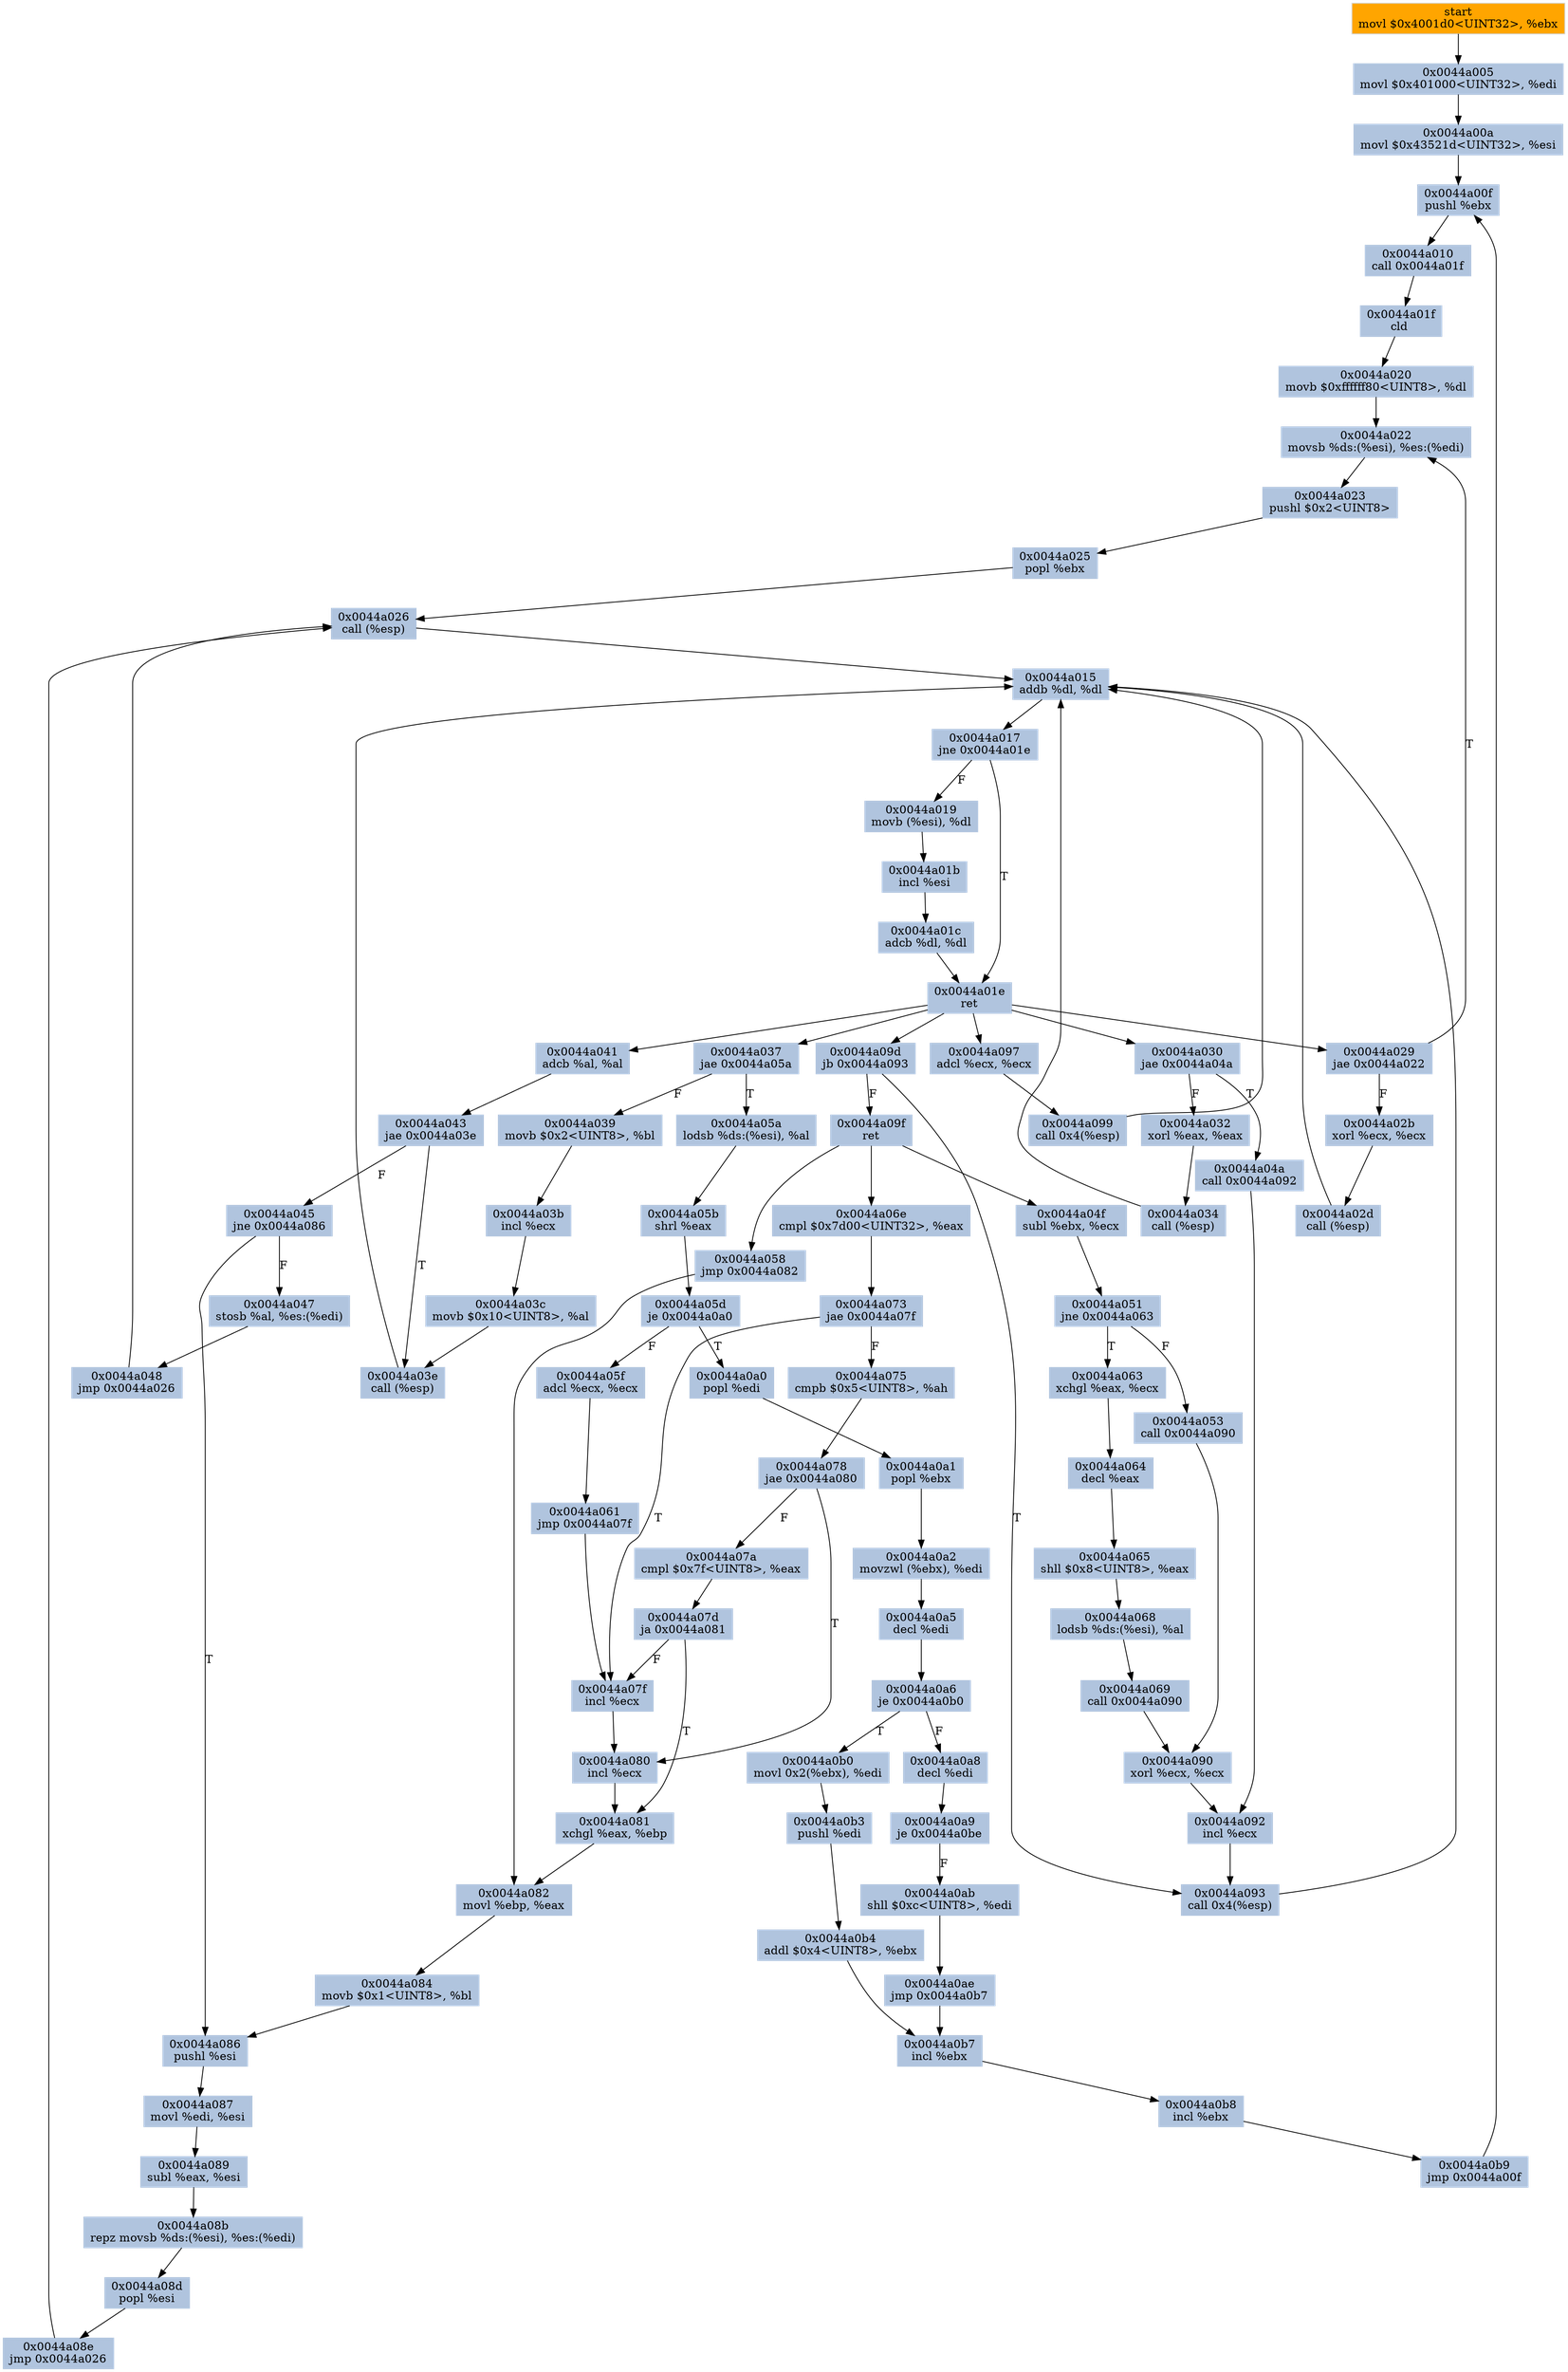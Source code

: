 digraph G {
node[shape=rectangle,style=filled,fillcolor=lightsteelblue,color=lightsteelblue]
bgcolor="transparent"
a0x0044a000movl_0x4001d0UINT32_ebx[label="start\nmovl $0x4001d0<UINT32>, %ebx",fillcolor="orange",color="lightgrey"];
a0x0044a005movl_0x401000UINT32_edi[label="0x0044a005\nmovl $0x401000<UINT32>, %edi"];
a0x0044a00amovl_0x43521dUINT32_esi[label="0x0044a00a\nmovl $0x43521d<UINT32>, %esi"];
a0x0044a00fpushl_ebx[label="0x0044a00f\npushl %ebx"];
a0x0044a010call_0x0044a01f[label="0x0044a010\ncall 0x0044a01f"];
a0x0044a01fcld_[label="0x0044a01f\ncld "];
a0x0044a020movb_0xffffff80UINT8_dl[label="0x0044a020\nmovb $0xffffff80<UINT8>, %dl"];
a0x0044a022movsb_ds_esi__es_edi_[label="0x0044a022\nmovsb %ds:(%esi), %es:(%edi)"];
a0x0044a023pushl_0x2UINT8[label="0x0044a023\npushl $0x2<UINT8>"];
a0x0044a025popl_ebx[label="0x0044a025\npopl %ebx"];
a0x0044a026call_esp_[label="0x0044a026\ncall (%esp)"];
a0x0044a015addb_dl_dl[label="0x0044a015\naddb %dl, %dl"];
a0x0044a017jne_0x0044a01e[label="0x0044a017\njne 0x0044a01e"];
a0x0044a019movb_esi__dl[label="0x0044a019\nmovb (%esi), %dl"];
a0x0044a01bincl_esi[label="0x0044a01b\nincl %esi"];
a0x0044a01cadcb_dl_dl[label="0x0044a01c\nadcb %dl, %dl"];
a0x0044a01eret[label="0x0044a01e\nret"];
a0x0044a029jae_0x0044a022[label="0x0044a029\njae 0x0044a022"];
a0x0044a02bxorl_ecx_ecx[label="0x0044a02b\nxorl %ecx, %ecx"];
a0x0044a02dcall_esp_[label="0x0044a02d\ncall (%esp)"];
a0x0044a030jae_0x0044a04a[label="0x0044a030\njae 0x0044a04a"];
a0x0044a032xorl_eax_eax[label="0x0044a032\nxorl %eax, %eax"];
a0x0044a034call_esp_[label="0x0044a034\ncall (%esp)"];
a0x0044a037jae_0x0044a05a[label="0x0044a037\njae 0x0044a05a"];
a0x0044a039movb_0x2UINT8_bl[label="0x0044a039\nmovb $0x2<UINT8>, %bl"];
a0x0044a03bincl_ecx[label="0x0044a03b\nincl %ecx"];
a0x0044a03cmovb_0x10UINT8_al[label="0x0044a03c\nmovb $0x10<UINT8>, %al"];
a0x0044a03ecall_esp_[label="0x0044a03e\ncall (%esp)"];
a0x0044a041adcb_al_al[label="0x0044a041\nadcb %al, %al"];
a0x0044a043jae_0x0044a03e[label="0x0044a043\njae 0x0044a03e"];
a0x0044a045jne_0x0044a086[label="0x0044a045\njne 0x0044a086"];
a0x0044a086pushl_esi[label="0x0044a086\npushl %esi"];
a0x0044a087movl_edi_esi[label="0x0044a087\nmovl %edi, %esi"];
a0x0044a089subl_eax_esi[label="0x0044a089\nsubl %eax, %esi"];
a0x0044a08brepz_movsb_ds_esi__es_edi_[label="0x0044a08b\nrepz movsb %ds:(%esi), %es:(%edi)"];
a0x0044a08dpopl_esi[label="0x0044a08d\npopl %esi"];
a0x0044a08ejmp_0x0044a026[label="0x0044a08e\njmp 0x0044a026"];
a0x0044a047stosb_al_es_edi_[label="0x0044a047\nstosb %al, %es:(%edi)"];
a0x0044a048jmp_0x0044a026[label="0x0044a048\njmp 0x0044a026"];
a0x0044a05alodsb_ds_esi__al[label="0x0044a05a\nlodsb %ds:(%esi), %al"];
a0x0044a05bshrl_eax[label="0x0044a05b\nshrl %eax"];
a0x0044a05dje_0x0044a0a0[label="0x0044a05d\nje 0x0044a0a0"];
a0x0044a05fadcl_ecx_ecx[label="0x0044a05f\nadcl %ecx, %ecx"];
a0x0044a061jmp_0x0044a07f[label="0x0044a061\njmp 0x0044a07f"];
a0x0044a07fincl_ecx[label="0x0044a07f\nincl %ecx"];
a0x0044a080incl_ecx[label="0x0044a080\nincl %ecx"];
a0x0044a081xchgl_eax_ebp[label="0x0044a081\nxchgl %eax, %ebp"];
a0x0044a082movl_ebp_eax[label="0x0044a082\nmovl %ebp, %eax"];
a0x0044a084movb_0x1UINT8_bl[label="0x0044a084\nmovb $0x1<UINT8>, %bl"];
a0x0044a04acall_0x0044a092[label="0x0044a04a\ncall 0x0044a092"];
a0x0044a092incl_ecx[label="0x0044a092\nincl %ecx"];
a0x0044a093call_0x4esp_[label="0x0044a093\ncall 0x4(%esp)"];
a0x0044a097adcl_ecx_ecx[label="0x0044a097\nadcl %ecx, %ecx"];
a0x0044a099call_0x4esp_[label="0x0044a099\ncall 0x4(%esp)"];
a0x0044a09djb_0x0044a093[label="0x0044a09d\njb 0x0044a093"];
a0x0044a09fret[label="0x0044a09f\nret"];
a0x0044a04fsubl_ebx_ecx[label="0x0044a04f\nsubl %ebx, %ecx"];
a0x0044a051jne_0x0044a063[label="0x0044a051\njne 0x0044a063"];
a0x0044a053call_0x0044a090[label="0x0044a053\ncall 0x0044a090"];
a0x0044a090xorl_ecx_ecx[label="0x0044a090\nxorl %ecx, %ecx"];
a0x0044a058jmp_0x0044a082[label="0x0044a058\njmp 0x0044a082"];
a0x0044a063xchgl_eax_ecx[label="0x0044a063\nxchgl %eax, %ecx"];
a0x0044a064decl_eax[label="0x0044a064\ndecl %eax"];
a0x0044a065shll_0x8UINT8_eax[label="0x0044a065\nshll $0x8<UINT8>, %eax"];
a0x0044a068lodsb_ds_esi__al[label="0x0044a068\nlodsb %ds:(%esi), %al"];
a0x0044a069call_0x0044a090[label="0x0044a069\ncall 0x0044a090"];
a0x0044a06ecmpl_0x7d00UINT32_eax[label="0x0044a06e\ncmpl $0x7d00<UINT32>, %eax"];
a0x0044a073jae_0x0044a07f[label="0x0044a073\njae 0x0044a07f"];
a0x0044a075cmpb_0x5UINT8_ah[label="0x0044a075\ncmpb $0x5<UINT8>, %ah"];
a0x0044a078jae_0x0044a080[label="0x0044a078\njae 0x0044a080"];
a0x0044a07acmpl_0x7fUINT8_eax[label="0x0044a07a\ncmpl $0x7f<UINT8>, %eax"];
a0x0044a07dja_0x0044a081[label="0x0044a07d\nja 0x0044a081"];
a0x0044a0a0popl_edi[label="0x0044a0a0\npopl %edi"];
a0x0044a0a1popl_ebx[label="0x0044a0a1\npopl %ebx"];
a0x0044a0a2movzwl_ebx__edi[label="0x0044a0a2\nmovzwl (%ebx), %edi"];
a0x0044a0a5decl_edi[label="0x0044a0a5\ndecl %edi"];
a0x0044a0a6je_0x0044a0b0[label="0x0044a0a6\nje 0x0044a0b0"];
a0x0044a0a8decl_edi[label="0x0044a0a8\ndecl %edi"];
a0x0044a0a9je_0x0044a0be[label="0x0044a0a9\nje 0x0044a0be"];
a0x0044a0abshll_0xcUINT8_edi[label="0x0044a0ab\nshll $0xc<UINT8>, %edi"];
a0x0044a0aejmp_0x0044a0b7[label="0x0044a0ae\njmp 0x0044a0b7"];
a0x0044a0b7incl_ebx[label="0x0044a0b7\nincl %ebx"];
a0x0044a0b8incl_ebx[label="0x0044a0b8\nincl %ebx"];
a0x0044a0b9jmp_0x0044a00f[label="0x0044a0b9\njmp 0x0044a00f"];
a0x0044a0b0movl_0x2ebx__edi[label="0x0044a0b0\nmovl 0x2(%ebx), %edi"];
a0x0044a0b3pushl_edi[label="0x0044a0b3\npushl %edi"];
a0x0044a0b4addl_0x4UINT8_ebx[label="0x0044a0b4\naddl $0x4<UINT8>, %ebx"];
a0x0044a000movl_0x4001d0UINT32_ebx -> a0x0044a005movl_0x401000UINT32_edi [color="#000000"];
a0x0044a005movl_0x401000UINT32_edi -> a0x0044a00amovl_0x43521dUINT32_esi [color="#000000"];
a0x0044a00amovl_0x43521dUINT32_esi -> a0x0044a00fpushl_ebx [color="#000000"];
a0x0044a00fpushl_ebx -> a0x0044a010call_0x0044a01f [color="#000000"];
a0x0044a010call_0x0044a01f -> a0x0044a01fcld_ [color="#000000"];
a0x0044a01fcld_ -> a0x0044a020movb_0xffffff80UINT8_dl [color="#000000"];
a0x0044a020movb_0xffffff80UINT8_dl -> a0x0044a022movsb_ds_esi__es_edi_ [color="#000000"];
a0x0044a022movsb_ds_esi__es_edi_ -> a0x0044a023pushl_0x2UINT8 [color="#000000"];
a0x0044a023pushl_0x2UINT8 -> a0x0044a025popl_ebx [color="#000000"];
a0x0044a025popl_ebx -> a0x0044a026call_esp_ [color="#000000"];
a0x0044a026call_esp_ -> a0x0044a015addb_dl_dl [color="#000000"];
a0x0044a015addb_dl_dl -> a0x0044a017jne_0x0044a01e [color="#000000"];
a0x0044a017jne_0x0044a01e -> a0x0044a019movb_esi__dl [color="#000000",label="F"];
a0x0044a019movb_esi__dl -> a0x0044a01bincl_esi [color="#000000"];
a0x0044a01bincl_esi -> a0x0044a01cadcb_dl_dl [color="#000000"];
a0x0044a01cadcb_dl_dl -> a0x0044a01eret [color="#000000"];
a0x0044a01eret -> a0x0044a029jae_0x0044a022 [color="#000000"];
a0x0044a029jae_0x0044a022 -> a0x0044a022movsb_ds_esi__es_edi_ [color="#000000",label="T"];
a0x0044a017jne_0x0044a01e -> a0x0044a01eret [color="#000000",label="T"];
a0x0044a029jae_0x0044a022 -> a0x0044a02bxorl_ecx_ecx [color="#000000",label="F"];
a0x0044a02bxorl_ecx_ecx -> a0x0044a02dcall_esp_ [color="#000000"];
a0x0044a02dcall_esp_ -> a0x0044a015addb_dl_dl [color="#000000"];
a0x0044a01eret -> a0x0044a030jae_0x0044a04a [color="#000000"];
a0x0044a030jae_0x0044a04a -> a0x0044a032xorl_eax_eax [color="#000000",label="F"];
a0x0044a032xorl_eax_eax -> a0x0044a034call_esp_ [color="#000000"];
a0x0044a034call_esp_ -> a0x0044a015addb_dl_dl [color="#000000"];
a0x0044a01eret -> a0x0044a037jae_0x0044a05a [color="#000000"];
a0x0044a037jae_0x0044a05a -> a0x0044a039movb_0x2UINT8_bl [color="#000000",label="F"];
a0x0044a039movb_0x2UINT8_bl -> a0x0044a03bincl_ecx [color="#000000"];
a0x0044a03bincl_ecx -> a0x0044a03cmovb_0x10UINT8_al [color="#000000"];
a0x0044a03cmovb_0x10UINT8_al -> a0x0044a03ecall_esp_ [color="#000000"];
a0x0044a03ecall_esp_ -> a0x0044a015addb_dl_dl [color="#000000"];
a0x0044a01eret -> a0x0044a041adcb_al_al [color="#000000"];
a0x0044a041adcb_al_al -> a0x0044a043jae_0x0044a03e [color="#000000"];
a0x0044a043jae_0x0044a03e -> a0x0044a03ecall_esp_ [color="#000000",label="T"];
a0x0044a043jae_0x0044a03e -> a0x0044a045jne_0x0044a086 [color="#000000",label="F"];
a0x0044a045jne_0x0044a086 -> a0x0044a086pushl_esi [color="#000000",label="T"];
a0x0044a086pushl_esi -> a0x0044a087movl_edi_esi [color="#000000"];
a0x0044a087movl_edi_esi -> a0x0044a089subl_eax_esi [color="#000000"];
a0x0044a089subl_eax_esi -> a0x0044a08brepz_movsb_ds_esi__es_edi_ [color="#000000"];
a0x0044a08brepz_movsb_ds_esi__es_edi_ -> a0x0044a08dpopl_esi [color="#000000"];
a0x0044a08dpopl_esi -> a0x0044a08ejmp_0x0044a026 [color="#000000"];
a0x0044a08ejmp_0x0044a026 -> a0x0044a026call_esp_ [color="#000000"];
a0x0044a045jne_0x0044a086 -> a0x0044a047stosb_al_es_edi_ [color="#000000",label="F"];
a0x0044a047stosb_al_es_edi_ -> a0x0044a048jmp_0x0044a026 [color="#000000"];
a0x0044a048jmp_0x0044a026 -> a0x0044a026call_esp_ [color="#000000"];
a0x0044a037jae_0x0044a05a -> a0x0044a05alodsb_ds_esi__al [color="#000000",label="T"];
a0x0044a05alodsb_ds_esi__al -> a0x0044a05bshrl_eax [color="#000000"];
a0x0044a05bshrl_eax -> a0x0044a05dje_0x0044a0a0 [color="#000000"];
a0x0044a05dje_0x0044a0a0 -> a0x0044a05fadcl_ecx_ecx [color="#000000",label="F"];
a0x0044a05fadcl_ecx_ecx -> a0x0044a061jmp_0x0044a07f [color="#000000"];
a0x0044a061jmp_0x0044a07f -> a0x0044a07fincl_ecx [color="#000000"];
a0x0044a07fincl_ecx -> a0x0044a080incl_ecx [color="#000000"];
a0x0044a080incl_ecx -> a0x0044a081xchgl_eax_ebp [color="#000000"];
a0x0044a081xchgl_eax_ebp -> a0x0044a082movl_ebp_eax [color="#000000"];
a0x0044a082movl_ebp_eax -> a0x0044a084movb_0x1UINT8_bl [color="#000000"];
a0x0044a084movb_0x1UINT8_bl -> a0x0044a086pushl_esi [color="#000000"];
a0x0044a030jae_0x0044a04a -> a0x0044a04acall_0x0044a092 [color="#000000",label="T"];
a0x0044a04acall_0x0044a092 -> a0x0044a092incl_ecx [color="#000000"];
a0x0044a092incl_ecx -> a0x0044a093call_0x4esp_ [color="#000000"];
a0x0044a093call_0x4esp_ -> a0x0044a015addb_dl_dl [color="#000000"];
a0x0044a01eret -> a0x0044a097adcl_ecx_ecx [color="#000000"];
a0x0044a097adcl_ecx_ecx -> a0x0044a099call_0x4esp_ [color="#000000"];
a0x0044a099call_0x4esp_ -> a0x0044a015addb_dl_dl [color="#000000"];
a0x0044a01eret -> a0x0044a09djb_0x0044a093 [color="#000000"];
a0x0044a09djb_0x0044a093 -> a0x0044a09fret [color="#000000",label="F"];
a0x0044a09fret -> a0x0044a04fsubl_ebx_ecx [color="#000000"];
a0x0044a04fsubl_ebx_ecx -> a0x0044a051jne_0x0044a063 [color="#000000"];
a0x0044a051jne_0x0044a063 -> a0x0044a053call_0x0044a090 [color="#000000",label="F"];
a0x0044a053call_0x0044a090 -> a0x0044a090xorl_ecx_ecx [color="#000000"];
a0x0044a090xorl_ecx_ecx -> a0x0044a092incl_ecx [color="#000000"];
a0x0044a09djb_0x0044a093 -> a0x0044a093call_0x4esp_ [color="#000000",label="T"];
a0x0044a09fret -> a0x0044a058jmp_0x0044a082 [color="#000000"];
a0x0044a058jmp_0x0044a082 -> a0x0044a082movl_ebp_eax [color="#000000"];
a0x0044a051jne_0x0044a063 -> a0x0044a063xchgl_eax_ecx [color="#000000",label="T"];
a0x0044a063xchgl_eax_ecx -> a0x0044a064decl_eax [color="#000000"];
a0x0044a064decl_eax -> a0x0044a065shll_0x8UINT8_eax [color="#000000"];
a0x0044a065shll_0x8UINT8_eax -> a0x0044a068lodsb_ds_esi__al [color="#000000"];
a0x0044a068lodsb_ds_esi__al -> a0x0044a069call_0x0044a090 [color="#000000"];
a0x0044a069call_0x0044a090 -> a0x0044a090xorl_ecx_ecx [color="#000000"];
a0x0044a09fret -> a0x0044a06ecmpl_0x7d00UINT32_eax [color="#000000"];
a0x0044a06ecmpl_0x7d00UINT32_eax -> a0x0044a073jae_0x0044a07f [color="#000000"];
a0x0044a073jae_0x0044a07f -> a0x0044a075cmpb_0x5UINT8_ah [color="#000000",label="F"];
a0x0044a075cmpb_0x5UINT8_ah -> a0x0044a078jae_0x0044a080 [color="#000000"];
a0x0044a078jae_0x0044a080 -> a0x0044a07acmpl_0x7fUINT8_eax [color="#000000",label="F"];
a0x0044a07acmpl_0x7fUINT8_eax -> a0x0044a07dja_0x0044a081 [color="#000000"];
a0x0044a07dja_0x0044a081 -> a0x0044a07fincl_ecx [color="#000000",label="F"];
a0x0044a07dja_0x0044a081 -> a0x0044a081xchgl_eax_ebp [color="#000000",label="T"];
a0x0044a078jae_0x0044a080 -> a0x0044a080incl_ecx [color="#000000",label="T"];
a0x0044a073jae_0x0044a07f -> a0x0044a07fincl_ecx [color="#000000",label="T"];
a0x0044a05dje_0x0044a0a0 -> a0x0044a0a0popl_edi [color="#000000",label="T"];
a0x0044a0a0popl_edi -> a0x0044a0a1popl_ebx [color="#000000"];
a0x0044a0a1popl_ebx -> a0x0044a0a2movzwl_ebx__edi [color="#000000"];
a0x0044a0a2movzwl_ebx__edi -> a0x0044a0a5decl_edi [color="#000000"];
a0x0044a0a5decl_edi -> a0x0044a0a6je_0x0044a0b0 [color="#000000"];
a0x0044a0a6je_0x0044a0b0 -> a0x0044a0a8decl_edi [color="#000000",label="F"];
a0x0044a0a8decl_edi -> a0x0044a0a9je_0x0044a0be [color="#000000"];
a0x0044a0a9je_0x0044a0be -> a0x0044a0abshll_0xcUINT8_edi [color="#000000",label="F"];
a0x0044a0abshll_0xcUINT8_edi -> a0x0044a0aejmp_0x0044a0b7 [color="#000000"];
a0x0044a0aejmp_0x0044a0b7 -> a0x0044a0b7incl_ebx [color="#000000"];
a0x0044a0b7incl_ebx -> a0x0044a0b8incl_ebx [color="#000000"];
a0x0044a0b8incl_ebx -> a0x0044a0b9jmp_0x0044a00f [color="#000000"];
a0x0044a0b9jmp_0x0044a00f -> a0x0044a00fpushl_ebx [color="#000000"];
a0x0044a0a6je_0x0044a0b0 -> a0x0044a0b0movl_0x2ebx__edi [color="#000000",label="T"];
a0x0044a0b0movl_0x2ebx__edi -> a0x0044a0b3pushl_edi [color="#000000"];
a0x0044a0b3pushl_edi -> a0x0044a0b4addl_0x4UINT8_ebx [color="#000000"];
a0x0044a0b4addl_0x4UINT8_ebx -> a0x0044a0b7incl_ebx [color="#000000"];
}
